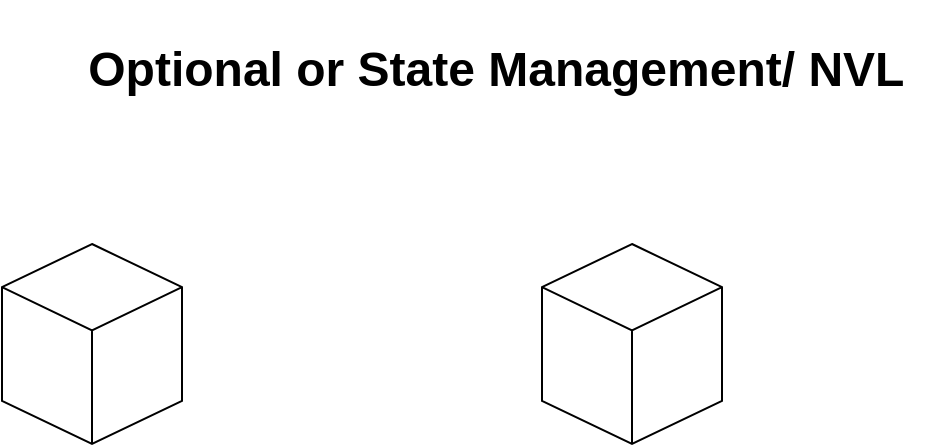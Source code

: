 <mxfile version="24.7.8">
  <diagram name="Page-1" id="_1YZa1z7TG_0r3qqFHty">
    <mxGraphModel dx="918" dy="432" grid="1" gridSize="10" guides="1" tooltips="1" connect="1" arrows="1" fold="1" page="1" pageScale="1" pageWidth="850" pageHeight="1100" math="0" shadow="0">
      <root>
        <mxCell id="0" />
        <mxCell id="1" parent="0" />
        <mxCell id="IVb2Nn2LxdJJ7ixR77sZ-1" value="" style="html=1;whiteSpace=wrap;shape=isoCube2;backgroundOutline=1;isoAngle=15;" vertex="1" parent="1">
          <mxGeometry x="130" y="130" width="90" height="100" as="geometry" />
        </mxCell>
        <mxCell id="IVb2Nn2LxdJJ7ixR77sZ-2" value="" style="html=1;whiteSpace=wrap;shape=isoCube2;backgroundOutline=1;isoAngle=15;" vertex="1" parent="1">
          <mxGeometry x="400" y="130" width="90" height="100" as="geometry" />
        </mxCell>
        <mxCell id="IVb2Nn2LxdJJ7ixR77sZ-3" value="&lt;h1&gt;Optional or State Management/ NVL&amp;nbsp;&lt;/h1&gt;" style="text;html=1;align=center;verticalAlign=middle;resizable=0;points=[];autosize=1;strokeColor=none;fillColor=none;" vertex="1" parent="1">
          <mxGeometry x="160" y="8" width="440" height="70" as="geometry" />
        </mxCell>
      </root>
    </mxGraphModel>
  </diagram>
</mxfile>
